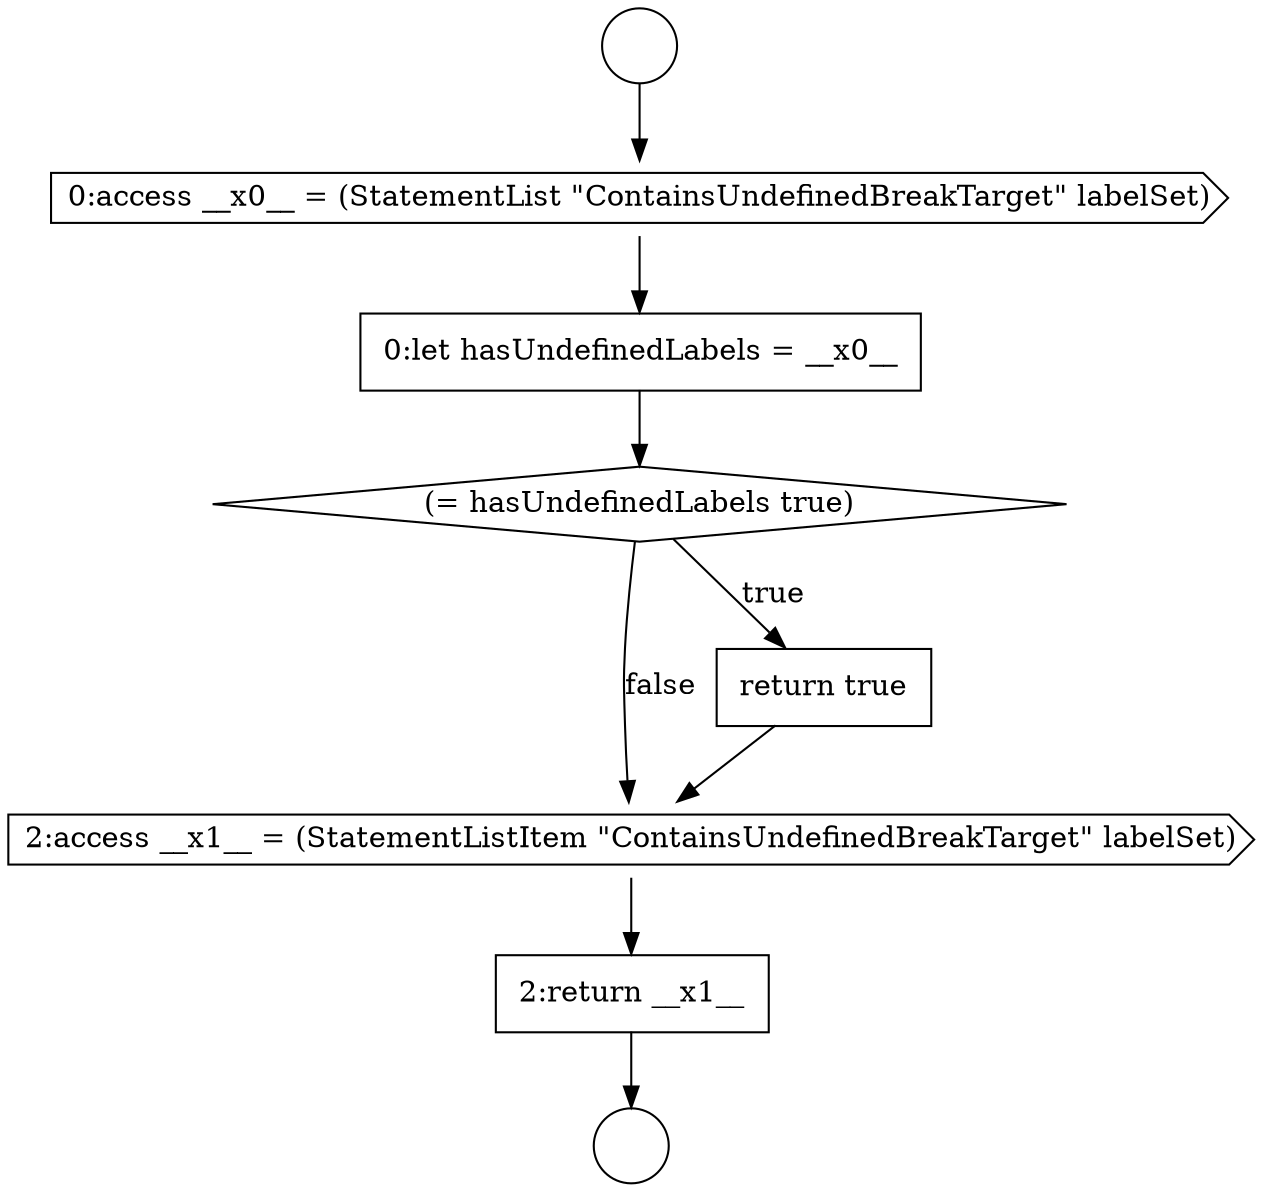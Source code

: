 digraph {
  node5323 [shape=cds, label=<<font color="black">0:access __x0__ = (StatementList &quot;ContainsUndefinedBreakTarget&quot; labelSet)</font>> color="black" fillcolor="white" style=filled]
  node5327 [shape=cds, label=<<font color="black">2:access __x1__ = (StatementListItem &quot;ContainsUndefinedBreakTarget&quot; labelSet)</font>> color="black" fillcolor="white" style=filled]
  node5325 [shape=diamond, label=<<font color="black">(= hasUndefinedLabels true)</font>> color="black" fillcolor="white" style=filled]
  node5326 [shape=none, margin=0, label=<<font color="black">
    <table border="0" cellborder="1" cellspacing="0" cellpadding="10">
      <tr><td align="left">return true</td></tr>
    </table>
  </font>> color="black" fillcolor="white" style=filled]
  node5321 [shape=circle label=" " color="black" fillcolor="white" style=filled]
  node5328 [shape=none, margin=0, label=<<font color="black">
    <table border="0" cellborder="1" cellspacing="0" cellpadding="10">
      <tr><td align="left">2:return __x1__</td></tr>
    </table>
  </font>> color="black" fillcolor="white" style=filled]
  node5322 [shape=circle label=" " color="black" fillcolor="white" style=filled]
  node5324 [shape=none, margin=0, label=<<font color="black">
    <table border="0" cellborder="1" cellspacing="0" cellpadding="10">
      <tr><td align="left">0:let hasUndefinedLabels = __x0__</td></tr>
    </table>
  </font>> color="black" fillcolor="white" style=filled]
  node5327 -> node5328 [ color="black"]
  node5324 -> node5325 [ color="black"]
  node5326 -> node5327 [ color="black"]
  node5325 -> node5326 [label=<<font color="black">true</font>> color="black"]
  node5325 -> node5327 [label=<<font color="black">false</font>> color="black"]
  node5321 -> node5323 [ color="black"]
  node5328 -> node5322 [ color="black"]
  node5323 -> node5324 [ color="black"]
}
